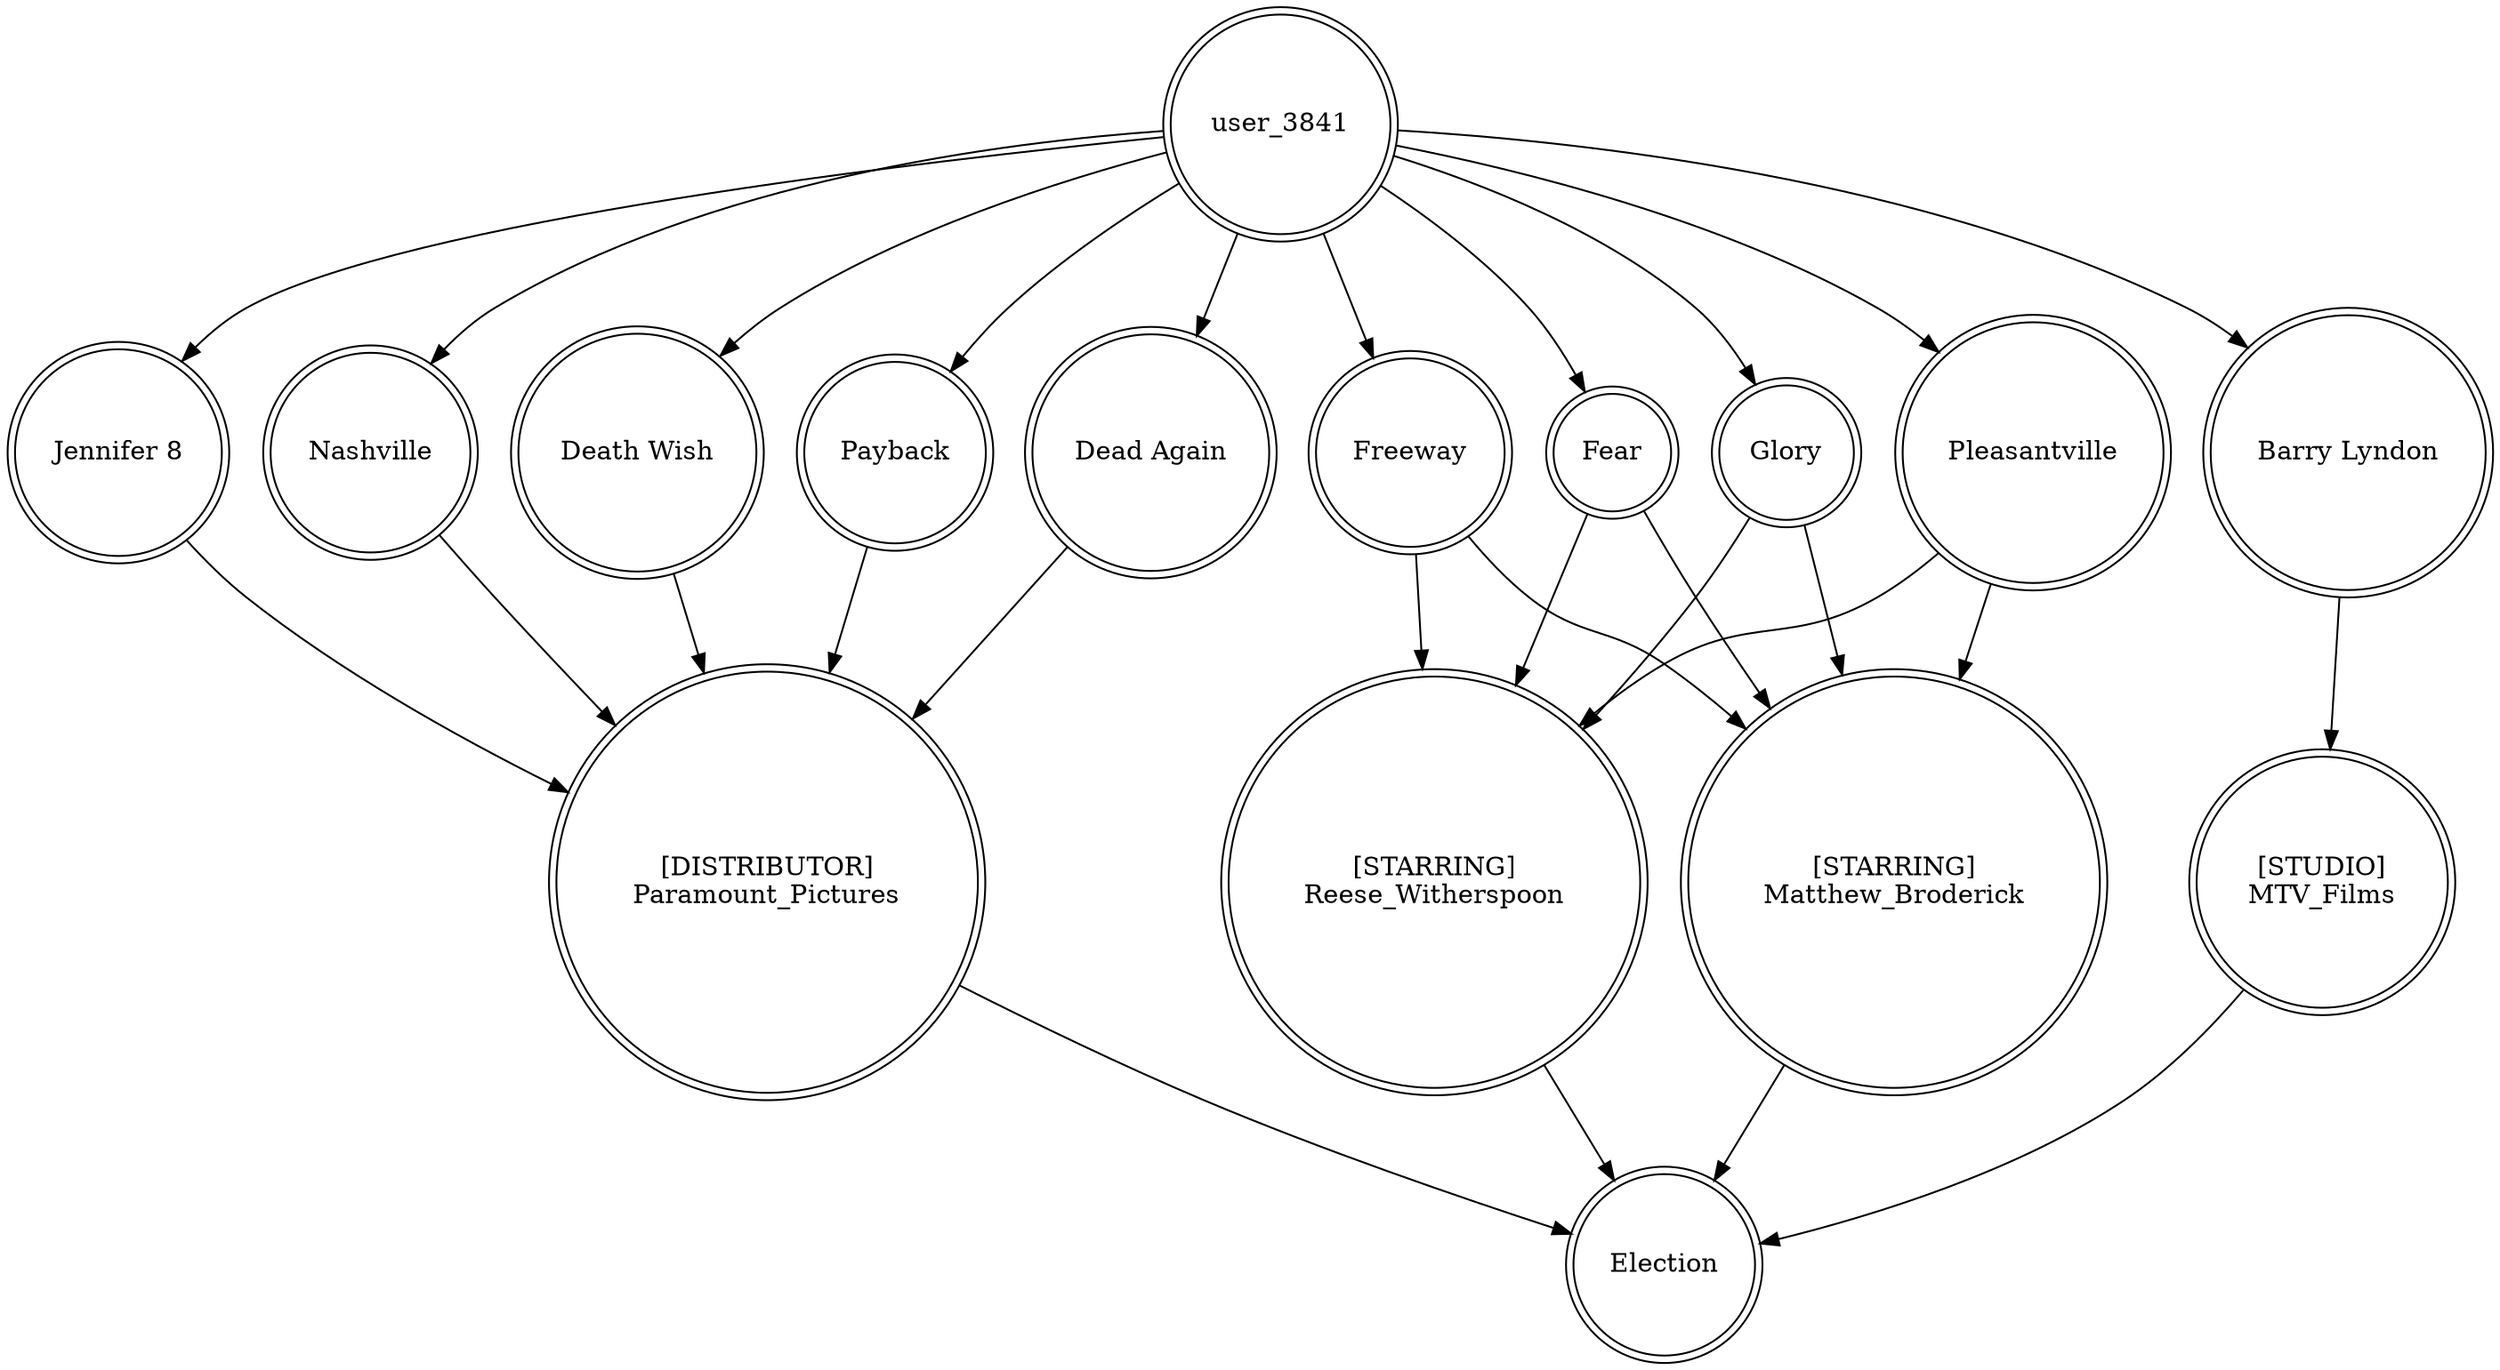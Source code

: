digraph finite_state_machine {
	node [shape=doublecircle]
	"Jennifer 8" -> "[DISTRIBUTOR]
Paramount_Pictures"
	user_3841 -> Nashville
	"Death Wish" -> "[DISTRIBUTOR]
Paramount_Pictures"
	"[DISTRIBUTOR]
Paramount_Pictures" -> Election
	Freeway -> "[STARRING]
Reese_Witherspoon"
	"[STARRING]
Matthew_Broderick" -> Election
	Fear -> "[STARRING]
Matthew_Broderick"
	user_3841 -> Payback
	user_3841 -> Freeway
	"[STUDIO]
MTV_Films" -> Election
	user_3841 -> Glory
	Nashville -> "[DISTRIBUTOR]
Paramount_Pictures"
	"Dead Again" -> "[DISTRIBUTOR]
Paramount_Pictures"
	Pleasantville -> "[STARRING]
Matthew_Broderick"
	Glory -> "[STARRING]
Reese_Witherspoon"
	user_3841 -> "Jennifer 8"
	user_3841 -> Fear
	"[STARRING]
Reese_Witherspoon" -> Election
	user_3841 -> Pleasantville
	Freeway -> "[STARRING]
Matthew_Broderick"
	"Barry Lyndon" -> "[STUDIO]
MTV_Films"
	user_3841 -> "Death Wish"
	Fear -> "[STARRING]
Reese_Witherspoon"
	Glory -> "[STARRING]
Matthew_Broderick"
	Payback -> "[DISTRIBUTOR]
Paramount_Pictures"
	user_3841 -> "Barry Lyndon"
	Pleasantville -> "[STARRING]
Reese_Witherspoon"
	user_3841 -> "Dead Again"
}
